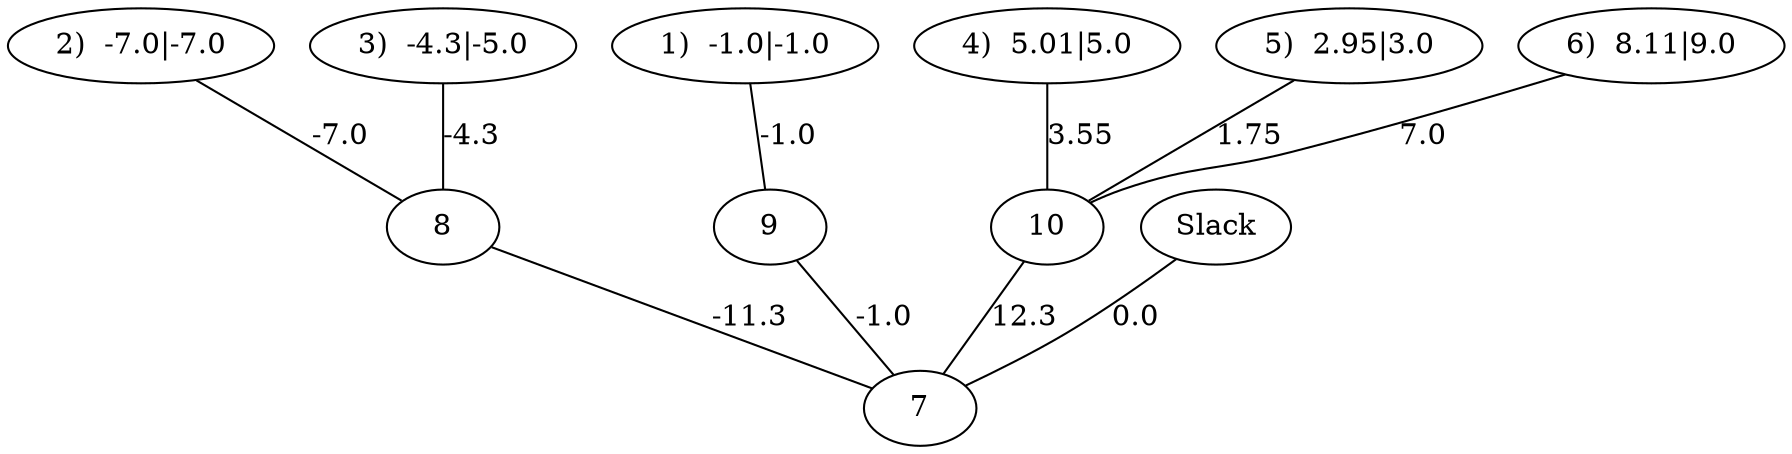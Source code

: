 strict graph G {
  7 [ label="7" ];
  8 [ label="8" ];
  2 [ label="2)  -7.0|-7.0" ];
  3 [ label="3)  -4.3|-5.0" ];
  9 [ label="9" ];
  1 [ label="1)  -1.0|-1.0" ];
  10 [ label="10" ];
  4 [ label="4)  5.01|5.0" ];
  5 [ label="5)  2.95|3.0" ];
  6 [ label="6)  8.11|9.0" ];
  0 [ label="Slack" ];
  8 -- 7 [ label="-11.3" ];
  2 -- 8 [ label="-7.0" ];
  3 -- 8 [ label="-4.3" ];
  9 -- 7 [ label="-1.0" ];
  1 -- 9 [ label="-1.0" ];
  10 -- 7 [ label="12.3" ];
  4 -- 10 [ label="3.55" ];
  5 -- 10 [ label="1.75" ];
  6 -- 10 [ label="7.0" ];
  0 -- 7 [ label="0.0" ];
}
